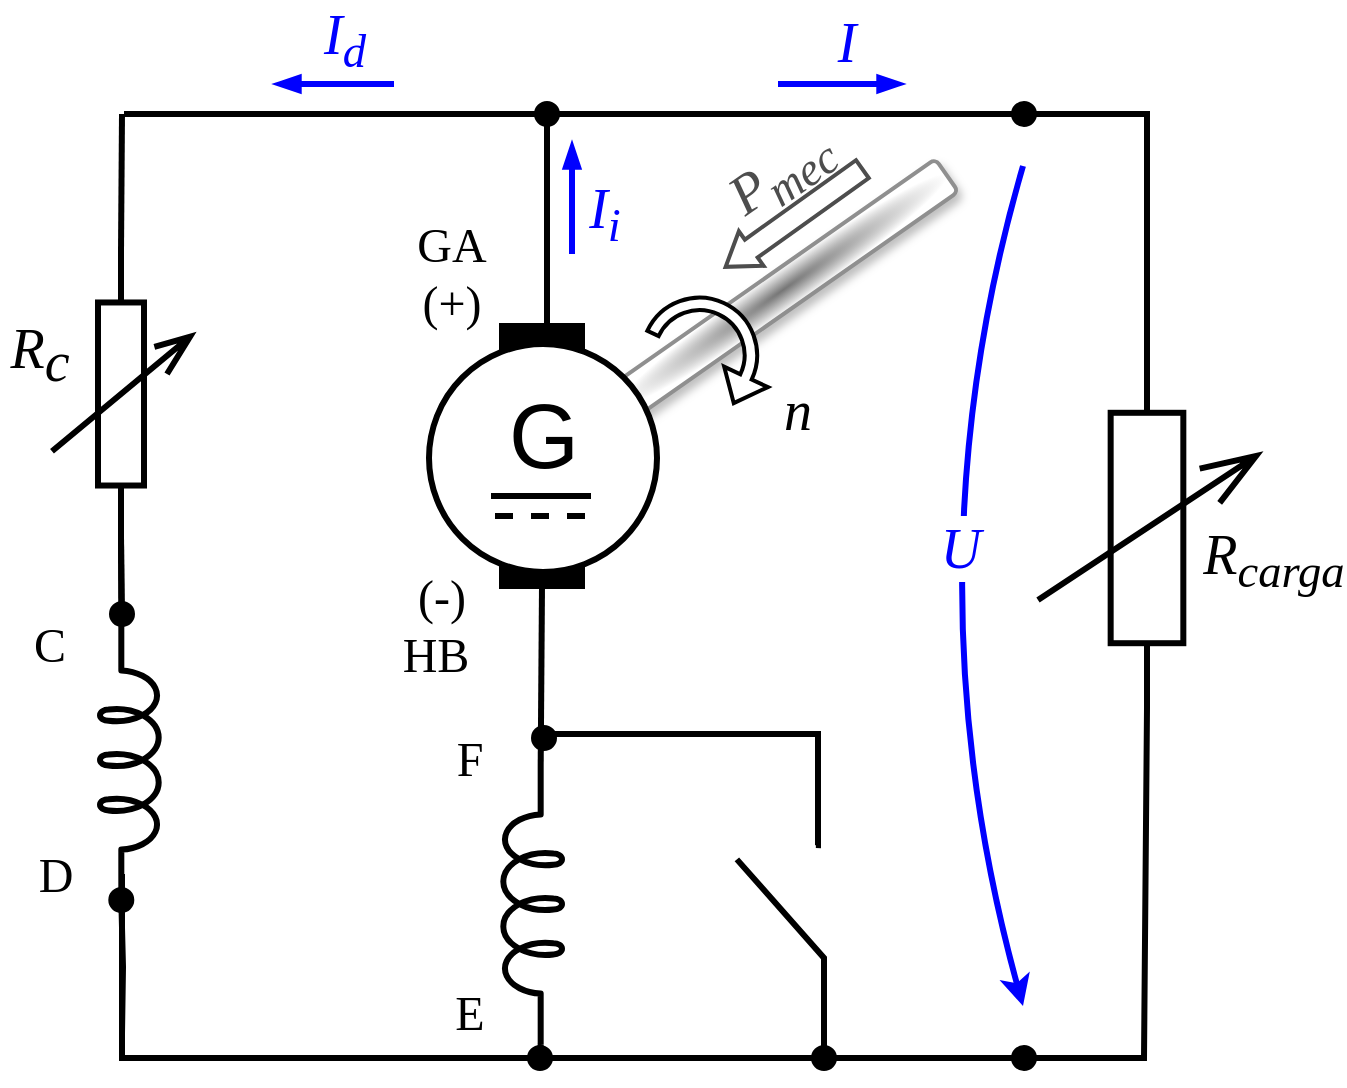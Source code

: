 <mxfile version="28.0.9">
  <diagram id="NRdxcHkZcPFNl6S1BZ1k" name="Página-1">
    <mxGraphModel dx="772" dy="494" grid="1" gridSize="10" guides="1" tooltips="1" connect="1" arrows="1" fold="1" page="1" pageScale="1" pageWidth="827" pageHeight="1169" background="none" math="0" shadow="0">
      <root>
        <mxCell id="0" />
        <mxCell id="1" parent="0" />
        <mxCell id="arvUL8lsrQ8Z9jREooVD-17" value="" style="rounded=1;whiteSpace=wrap;html=1;fontFamily=Times New Roman;fontSize=28;strokeWidth=2;rotation=-35;fillColor=#757575;gradientColor=#ffffff;gradientDirection=radial;strokeColor=#8F8F8F;shadow=1;glass=0;" parent="1" vertex="1">
          <mxGeometry x="419.5" y="408" width="200" height="20" as="geometry" />
        </mxCell>
        <mxCell id="EwHTVLRrVT_rf0cmMfTu-15" style="edgeStyle=orthogonalEdgeStyle;rounded=0;orthogonalLoop=1;jettySize=auto;html=1;endArrow=oval;endFill=1;endSize=10;strokeWidth=3;exitX=0.793;exitY=0.786;exitDx=0;exitDy=0;exitPerimeter=0;" parent="1" edge="1">
          <mxGeometry relative="1" as="geometry">
            <mxPoint x="400" y="642" as="targetPoint" />
            <mxPoint x="535.98" y="695.553" as="sourcePoint" />
            <Array as="points">
              <mxPoint x="537" y="696" />
              <mxPoint x="537" y="640" />
              <mxPoint x="400" y="640" />
            </Array>
          </mxGeometry>
        </mxCell>
        <mxCell id="EwHTVLRrVT_rf0cmMfTu-11" value="" style="pointerEvents=1;verticalLabelPosition=bottom;shadow=0;dashed=0;align=center;html=1;verticalAlign=top;shape=mxgraph.electrical.inductors.inductor_5;strokeWidth=3;rotation=-90;" parent="1" vertex="1">
          <mxGeometry x="324" y="710" width="140" height="30" as="geometry" />
        </mxCell>
        <mxCell id="EwHTVLRrVT_rf0cmMfTu-35" value="" style="endArrow=none;html=1;strokeWidth=3;exitX=1;exitY=0.5;exitDx=0;exitDy=0;entryX=1;entryY=0.645;entryDx=0;entryDy=0;entryPerimeter=0;" parent="1" source="EwHTVLRrVT_rf0cmMfTu-27" target="EwHTVLRrVT_rf0cmMfTu-11" edge="1">
          <mxGeometry width="50" height="50" relative="1" as="geometry">
            <mxPoint x="394" y="590" as="sourcePoint" />
            <mxPoint x="464" y="590" as="targetPoint" />
          </mxGeometry>
        </mxCell>
        <mxCell id="EwHTVLRrVT_rf0cmMfTu-46" value="" style="endArrow=none;html=1;strokeWidth=3;rounded=0;" parent="1" edge="1">
          <mxGeometry width="50" height="50" relative="1" as="geometry">
            <mxPoint x="189" y="710" as="sourcePoint" />
            <mxPoint x="399" y="802" as="targetPoint" />
            <Array as="points">
              <mxPoint x="189" y="802" />
            </Array>
          </mxGeometry>
        </mxCell>
        <mxCell id="EwHTVLRrVT_rf0cmMfTu-60" value="" style="html=1;shadow=0;dashed=0;align=center;verticalAlign=middle;shape=mxgraph.arrows2.uTurnArrow;dy=3.12;arrowHead=24.1;dx2=14.49;strokeColor=#000000;strokeWidth=2;fillColor=#FFFFFF;rotation=115;" parent="1" vertex="1">
          <mxGeometry x="484" y="399.5" width="14" height="66.5" as="geometry" />
        </mxCell>
        <mxCell id="EwHTVLRrVT_rf0cmMfTu-62" value="&lt;font style=&quot;font-size: 24px&quot; face=&quot;Verdana&quot;&gt;E&lt;/font&gt;" style="text;html=1;strokeColor=none;fillColor=none;align=center;verticalAlign=middle;whiteSpace=wrap;rounded=0;dashed=1;" parent="1" vertex="1">
          <mxGeometry x="342.5" y="770" width="40" height="20" as="geometry" />
        </mxCell>
        <mxCell id="EwHTVLRrVT_rf0cmMfTu-63" value="&lt;font style=&quot;font-size: 24px&quot; face=&quot;Verdana&quot;&gt;F&lt;/font&gt;" style="text;html=1;strokeColor=none;fillColor=none;align=center;verticalAlign=middle;whiteSpace=wrap;rounded=0;dashed=1;" parent="1" vertex="1">
          <mxGeometry x="342.5" y="643" width="40" height="20" as="geometry" />
        </mxCell>
        <mxCell id="EwHTVLRrVT_rf0cmMfTu-65" value="&lt;font style=&quot;font-size: 28px;&quot;&gt;&lt;i style=&quot;font-size: 28px;&quot;&gt;R&lt;sub style=&quot;font-size: 28px;&quot;&gt;c&lt;/sub&gt;&lt;/i&gt;&lt;/font&gt;" style="text;html=1;strokeColor=none;fillColor=none;align=center;verticalAlign=middle;whiteSpace=wrap;rounded=0;dashed=1;fontFamily=Times New Roman;fontSize=28;" parent="1" vertex="1">
          <mxGeometry x="128" y="440.5" width="40" height="20" as="geometry" />
        </mxCell>
        <mxCell id="EwHTVLRrVT_rf0cmMfTu-67" value="&lt;font face=&quot;Times New Roman&quot; size=&quot;1&quot;&gt;&lt;i style=&quot;font-size: 28px&quot;&gt;n&lt;/i&gt;&lt;/font&gt;" style="text;html=1;strokeColor=none;fillColor=none;align=center;verticalAlign=middle;whiteSpace=wrap;rounded=0;dashed=1;" parent="1" vertex="1">
          <mxGeometry x="507" y="468" width="40" height="20" as="geometry" />
        </mxCell>
        <mxCell id="EwHTVLRrVT_rf0cmMfTu-73" value="" style="endArrow=none;html=1;strokeWidth=3;" parent="1" edge="1">
          <mxGeometry width="50" height="50" relative="1" as="geometry">
            <mxPoint x="190" y="330" as="sourcePoint" />
            <mxPoint x="670" y="330" as="targetPoint" />
          </mxGeometry>
        </mxCell>
        <mxCell id="EwHTVLRrVT_rf0cmMfTu-74" value="" style="endArrow=oval;html=1;strokeWidth=3;endFill=1;endSize=10;" parent="1" edge="1">
          <mxGeometry width="50" height="50" relative="1" as="geometry">
            <mxPoint x="401.5" y="440" as="sourcePoint" />
            <mxPoint x="401.5" y="330" as="targetPoint" />
          </mxGeometry>
        </mxCell>
        <mxCell id="EwHTVLRrVT_rf0cmMfTu-27" value="" style="rounded=0;whiteSpace=wrap;html=1;strokeColor=#000000;strokeWidth=3;fillColor=#000000;rotation=90;" parent="1" vertex="1">
          <mxGeometry x="334" y="481" width="130" height="40" as="geometry" />
        </mxCell>
        <mxCell id="EwHTVLRrVT_rf0cmMfTu-28" value="" style="ellipse;whiteSpace=wrap;html=1;aspect=fixed;strokeColor=#000000;strokeWidth=3;fillColor=#FFFFFF;" parent="1" vertex="1">
          <mxGeometry x="342.5" y="445" width="114" height="114" as="geometry" />
        </mxCell>
        <mxCell id="EwHTVLRrVT_rf0cmMfTu-29" value="&lt;font style=&quot;font-size: 45px&quot;&gt;G&lt;/font&gt;" style="text;html=1;strokeColor=none;fillColor=none;align=center;verticalAlign=middle;whiteSpace=wrap;rounded=0;" parent="1" vertex="1">
          <mxGeometry x="379.5" y="481" width="40" height="20" as="geometry" />
        </mxCell>
        <mxCell id="EwHTVLRrVT_rf0cmMfTu-32" value="" style="group" parent="1" vertex="1" connectable="0">
          <mxGeometry x="373.5" y="521" width="52" height="10" as="geometry" />
        </mxCell>
        <mxCell id="EwHTVLRrVT_rf0cmMfTu-30" value="" style="endArrow=none;dashed=1;html=1;strokeWidth=3;" parent="EwHTVLRrVT_rf0cmMfTu-32" edge="1">
          <mxGeometry width="50" height="50" relative="1" as="geometry">
            <mxPoint x="2" y="10" as="sourcePoint" />
            <mxPoint x="52" y="10" as="targetPoint" />
          </mxGeometry>
        </mxCell>
        <mxCell id="EwHTVLRrVT_rf0cmMfTu-31" value="" style="endArrow=none;html=1;strokeWidth=3;" parent="EwHTVLRrVT_rf0cmMfTu-32" edge="1">
          <mxGeometry width="50" height="50" relative="1" as="geometry">
            <mxPoint as="sourcePoint" />
            <mxPoint x="50" as="targetPoint" />
          </mxGeometry>
        </mxCell>
        <mxCell id="EwHTVLRrVT_rf0cmMfTu-58" value="&lt;font style=&quot;font-size: 24px&quot; face=&quot;Verdana&quot;&gt;GA (+)&lt;/font&gt;" style="text;html=1;strokeColor=none;fillColor=none;align=center;verticalAlign=middle;whiteSpace=wrap;rounded=0;dashed=1;" parent="1" vertex="1">
          <mxGeometry x="333.5" y="400" width="40" height="20" as="geometry" />
        </mxCell>
        <mxCell id="EwHTVLRrVT_rf0cmMfTu-59" value="&lt;font style=&quot;font-size: 24px&quot; face=&quot;Verdana&quot;&gt;(-)&lt;br&gt;&lt;/font&gt;&lt;span style=&quot;font-family: &amp;#34;verdana&amp;#34; ; font-size: 24px&quot;&gt;HB&amp;nbsp;&lt;/span&gt;" style="text;html=1;strokeColor=none;fillColor=none;align=center;verticalAlign=middle;whiteSpace=wrap;rounded=0;dashed=1;" parent="1" vertex="1">
          <mxGeometry x="324" y="563" width="50" height="45.5" as="geometry" />
        </mxCell>
        <mxCell id="arvUL8lsrQ8Z9jREooVD-1" value="" style="endArrow=oval;html=1;strokeWidth=3;endFill=1;endSize=10;rounded=0;" parent="1" edge="1">
          <mxGeometry width="50" height="50" relative="1" as="geometry">
            <mxPoint x="700" y="802" as="sourcePoint" />
            <mxPoint x="540" y="802" as="targetPoint" />
            <Array as="points" />
          </mxGeometry>
        </mxCell>
        <mxCell id="arvUL8lsrQ8Z9jREooVD-2" style="edgeStyle=orthogonalEdgeStyle;rounded=0;orthogonalLoop=1;jettySize=auto;html=1;endArrow=oval;endFill=1;endSize=10;strokeWidth=3;exitX=0;exitY=0.645;exitDx=0;exitDy=0;exitPerimeter=0;" parent="1" source="EwHTVLRrVT_rf0cmMfTu-11" edge="1">
          <mxGeometry relative="1" as="geometry">
            <mxPoint x="398" y="802" as="targetPoint" />
            <mxPoint x="397.84" y="787.86" as="sourcePoint" />
          </mxGeometry>
        </mxCell>
        <mxCell id="arvUL8lsrQ8Z9jREooVD-3" value="" style="pointerEvents=1;verticalLabelPosition=bottom;shadow=0;dashed=0;align=center;html=1;verticalAlign=top;shape=mxgraph.electrical.inductors.inductor_5;strokeWidth=3;direction=south;" parent="1" vertex="1">
          <mxGeometry x="178" y="583" width="30" height="140" as="geometry" />
        </mxCell>
        <mxCell id="arvUL8lsrQ8Z9jREooVD-5" style="edgeStyle=orthogonalEdgeStyle;rounded=0;orthogonalLoop=1;jettySize=auto;html=1;endArrow=oval;endFill=1;endSize=10;strokeWidth=3;entryX=1;entryY=0.645;entryDx=0;entryDy=0;entryPerimeter=0;" parent="1" target="arvUL8lsrQ8Z9jREooVD-3" edge="1">
          <mxGeometry relative="1" as="geometry">
            <mxPoint x="410" y="652" as="targetPoint" />
            <mxPoint x="189" y="790" as="sourcePoint" />
          </mxGeometry>
        </mxCell>
        <mxCell id="arvUL8lsrQ8Z9jREooVD-6" value="" style="pointerEvents=1;verticalLabelPosition=bottom;shadow=0;dashed=0;align=center;html=1;verticalAlign=top;shape=mxgraph.electrical.resistors.variable_resistor_1;strokeWidth=3;rotation=-90;flipV=1;" parent="1" vertex="1">
          <mxGeometry x="117" y="435.5" width="143" height="69" as="geometry" />
        </mxCell>
        <mxCell id="arvUL8lsrQ8Z9jREooVD-10" value="" style="endArrow=none;html=1;rounded=0;entryX=0.722;entryY=0.067;entryDx=0;entryDy=0;entryPerimeter=0;strokeWidth=3;" parent="1" edge="1">
          <mxGeometry width="50" height="50" relative="1" as="geometry">
            <mxPoint x="400" y="802" as="sourcePoint" />
            <mxPoint x="496.435" y="702.689" as="targetPoint" />
            <Array as="points">
              <mxPoint x="450" y="802" />
              <mxPoint x="540" y="802" />
              <mxPoint x="540" y="752" />
            </Array>
          </mxGeometry>
        </mxCell>
        <mxCell id="arvUL8lsrQ8Z9jREooVD-11" value="&lt;font style=&quot;font-size: 24px&quot; face=&quot;Verdana&quot;&gt;D&lt;/font&gt;" style="text;html=1;strokeColor=none;fillColor=none;align=center;verticalAlign=middle;whiteSpace=wrap;rounded=0;dashed=1;" parent="1" vertex="1">
          <mxGeometry x="136" y="701" width="40" height="20" as="geometry" />
        </mxCell>
        <mxCell id="arvUL8lsrQ8Z9jREooVD-12" value="&lt;font style=&quot;font-size: 24px&quot; face=&quot;Verdana&quot;&gt;C&lt;/font&gt;" style="text;html=1;strokeColor=none;fillColor=none;align=center;verticalAlign=middle;whiteSpace=wrap;rounded=0;dashed=1;" parent="1" vertex="1">
          <mxGeometry x="133" y="586" width="40" height="20" as="geometry" />
        </mxCell>
        <mxCell id="arvUL8lsrQ8Z9jREooVD-14" value="" style="pointerEvents=1;verticalLabelPosition=bottom;shadow=0;dashed=0;align=center;html=1;verticalAlign=top;shape=mxgraph.electrical.resistors.variable_resistor_1;strokeWidth=3;rotation=-90;flipV=1;" parent="1" vertex="1">
          <mxGeometry x="611.5" y="482.5" width="180" height="109" as="geometry" />
        </mxCell>
        <mxCell id="arvUL8lsrQ8Z9jREooVD-19" value="" style="endArrow=none;html=1;strokeWidth=3;entryX=1;entryY=0.5;entryDx=0;entryDy=0;entryPerimeter=0;" parent="1" target="arvUL8lsrQ8Z9jREooVD-6" edge="1">
          <mxGeometry width="50" height="50" relative="1" as="geometry">
            <mxPoint x="189" y="330" as="sourcePoint" />
            <mxPoint x="188.5" y="398.5" as="targetPoint" />
          </mxGeometry>
        </mxCell>
        <mxCell id="arvUL8lsrQ8Z9jREooVD-21" value="" style="endArrow=none;html=1;strokeWidth=3;entryX=0;entryY=0.645;entryDx=0;entryDy=0;entryPerimeter=0;exitX=0;exitY=0.5;exitDx=0;exitDy=0;exitPerimeter=0;" parent="1" source="arvUL8lsrQ8Z9jREooVD-6" target="arvUL8lsrQ8Z9jREooVD-3" edge="1">
          <mxGeometry width="50" height="50" relative="1" as="geometry">
            <mxPoint x="240.5" y="531" as="sourcePoint" />
            <mxPoint x="240" y="599.5" as="targetPoint" />
          </mxGeometry>
        </mxCell>
        <mxCell id="arvUL8lsrQ8Z9jREooVD-23" value="" style="endArrow=blockThin;html=1;rounded=0;fontFamily=Times New Roman;fontSize=28;strokeWidth=3;endFill=1;strokeColor=#0000FF;" parent="1" edge="1">
          <mxGeometry width="50" height="50" relative="1" as="geometry">
            <mxPoint x="325" y="315" as="sourcePoint" />
            <mxPoint x="265" y="315" as="targetPoint" />
          </mxGeometry>
        </mxCell>
        <mxCell id="arvUL8lsrQ8Z9jREooVD-29" value="&lt;i&gt;I&lt;sub&gt;d&lt;/sub&gt;&lt;/i&gt;" style="edgeLabel;html=1;align=center;verticalAlign=middle;resizable=0;points=[];fontSize=28;fontFamily=Times New Roman;fontColor=#0000FF;" parent="arvUL8lsrQ8Z9jREooVD-23" vertex="1" connectable="0">
          <mxGeometry x="0.428" y="-2" relative="1" as="geometry">
            <mxPoint x="18" y="-20" as="offset" />
          </mxGeometry>
        </mxCell>
        <mxCell id="arvUL8lsrQ8Z9jREooVD-24" value="" style="endArrow=blockThin;html=1;rounded=0;fontFamily=Times New Roman;fontSize=28;strokeWidth=3;endFill=1;strokeColor=#0000FF;" parent="1" edge="1">
          <mxGeometry width="50" height="50" relative="1" as="geometry">
            <mxPoint x="414" y="400" as="sourcePoint" />
            <mxPoint x="414" y="344" as="targetPoint" />
          </mxGeometry>
        </mxCell>
        <mxCell id="arvUL8lsrQ8Z9jREooVD-27" value="&lt;font color=&quot;#0000ff&quot;&gt;&lt;i&gt;I&lt;sub&gt;i&lt;/sub&gt;&lt;/i&gt;&lt;/font&gt;" style="edgeLabel;html=1;align=center;verticalAlign=middle;resizable=0;points=[];fontSize=28;fontFamily=Times New Roman;" parent="arvUL8lsrQ8Z9jREooVD-24" vertex="1" connectable="0">
          <mxGeometry x="-0.33" relative="1" as="geometry">
            <mxPoint x="16" y="-1" as="offset" />
          </mxGeometry>
        </mxCell>
        <mxCell id="arvUL8lsrQ8Z9jREooVD-22" value="" style="endArrow=blockThin;html=1;rounded=0;fontFamily=Times New Roman;fontSize=28;strokeWidth=3;endFill=1;strokeColor=#0000FF;" parent="1" edge="1">
          <mxGeometry width="50" height="50" relative="1" as="geometry">
            <mxPoint x="517" y="315" as="sourcePoint" />
            <mxPoint x="580" y="315" as="targetPoint" />
          </mxGeometry>
        </mxCell>
        <mxCell id="arvUL8lsrQ8Z9jREooVD-28" value="&lt;i&gt;I&lt;/i&gt;" style="edgeLabel;html=1;align=center;verticalAlign=middle;resizable=0;points=[];fontSize=28;fontFamily=Times New Roman;fontColor=#0000FF;" parent="arvUL8lsrQ8Z9jREooVD-22" vertex="1" connectable="0">
          <mxGeometry x="0.258" y="3" relative="1" as="geometry">
            <mxPoint x="-6" y="-18" as="offset" />
          </mxGeometry>
        </mxCell>
        <mxCell id="arvUL8lsrQ8Z9jREooVD-30" style="edgeStyle=orthogonalEdgeStyle;rounded=0;orthogonalLoop=1;jettySize=auto;html=1;endArrow=oval;endFill=1;endSize=10;strokeWidth=3;exitX=1;exitY=0.5;exitDx=0;exitDy=0;exitPerimeter=0;" parent="1" source="arvUL8lsrQ8Z9jREooVD-14" edge="1">
          <mxGeometry relative="1" as="geometry">
            <mxPoint x="640" y="330" as="targetPoint" />
            <mxPoint x="799.94" y="419.94" as="sourcePoint" />
            <Array as="points">
              <mxPoint x="702" y="330" />
            </Array>
          </mxGeometry>
        </mxCell>
        <mxCell id="arvUL8lsrQ8Z9jREooVD-32" value="" style="endArrow=oval;html=1;strokeWidth=3;endFill=1;endSize=10;rounded=0;exitX=0;exitY=0.5;exitDx=0;exitDy=0;exitPerimeter=0;" parent="1" source="arvUL8lsrQ8Z9jREooVD-14" edge="1">
          <mxGeometry width="50" height="50" relative="1" as="geometry">
            <mxPoint x="802" y="802" as="sourcePoint" />
            <mxPoint x="640" y="802" as="targetPoint" />
            <Array as="points">
              <mxPoint x="700" y="802" />
            </Array>
          </mxGeometry>
        </mxCell>
        <mxCell id="arvUL8lsrQ8Z9jREooVD-34" value="" style="curved=1;endArrow=classic;html=1;rounded=0;fontFamily=Times New Roman;fontSize=28;fontColor=#0000FF;strokeColor=#0000FF;strokeWidth=3;" parent="1" edge="1">
          <mxGeometry width="50" height="50" relative="1" as="geometry">
            <mxPoint x="639.5" y="356" as="sourcePoint" />
            <mxPoint x="639.5" y="776" as="targetPoint" />
            <Array as="points">
              <mxPoint x="580" y="560" />
            </Array>
          </mxGeometry>
        </mxCell>
        <mxCell id="arvUL8lsrQ8Z9jREooVD-35" value="&lt;i&gt;U&lt;/i&gt;" style="edgeLabel;html=1;align=center;verticalAlign=middle;resizable=0;points=[];fontSize=28;fontFamily=Times New Roman;fontColor=#0000FF;" parent="arvUL8lsrQ8Z9jREooVD-34" vertex="1" connectable="0">
          <mxGeometry x="-0.12" y="23" relative="1" as="geometry">
            <mxPoint as="offset" />
          </mxGeometry>
        </mxCell>
        <mxCell id="arvUL8lsrQ8Z9jREooVD-36" value="&lt;font style=&quot;font-size: 28px&quot; face=&quot;Times New Roman&quot;&gt;&lt;i&gt;R&lt;sub&gt;carga&lt;/sub&gt;&lt;/i&gt;&lt;/font&gt;" style="text;html=1;strokeColor=none;fillColor=none;align=center;verticalAlign=middle;whiteSpace=wrap;rounded=0;dashed=1;" parent="1" vertex="1">
          <mxGeometry x="730" y="543" width="70" height="20" as="geometry" />
        </mxCell>
        <mxCell id="arvUL8lsrQ8Z9jREooVD-37" style="edgeStyle=orthogonalEdgeStyle;rounded=0;orthogonalLoop=1;jettySize=auto;html=1;endArrow=oval;endFill=1;endSize=10;strokeWidth=3;exitX=0;exitY=0.5;exitDx=0;exitDy=0;exitPerimeter=0;" parent="1" source="arvUL8lsrQ8Z9jREooVD-6" edge="1">
          <mxGeometry relative="1" as="geometry">
            <mxPoint x="189" y="580" as="targetPoint" />
            <mxPoint x="190" y="550" as="sourcePoint" />
            <Array as="points">
              <mxPoint x="189" y="542" />
            </Array>
          </mxGeometry>
        </mxCell>
        <mxCell id="arvUL8lsrQ8Z9jREooVD-38" value="" style="shape=flexArrow;endArrow=classic;html=1;rounded=0;fontFamily=Times New Roman;fontSize=28;fontColor=#4D4D4D;strokeColor=#4D4D4D;strokeWidth=2;endWidth=8.276;endSize=4.579;" parent="1" edge="1">
          <mxGeometry width="50" height="50" relative="1" as="geometry">
            <mxPoint x="560" y="357" as="sourcePoint" />
            <mxPoint x="490" y="407" as="targetPoint" />
          </mxGeometry>
        </mxCell>
        <mxCell id="arvUL8lsrQ8Z9jREooVD-40" value="&lt;i&gt;P&lt;sub&gt;mec&lt;/sub&gt;&lt;/i&gt;" style="text;html=1;strokeColor=none;fillColor=none;align=center;verticalAlign=middle;whiteSpace=wrap;rounded=0;shadow=0;glass=0;sketch=1;fontFamily=Times New Roman;fontSize=28;fontColor=#4D4D4D;rotation=-35;" parent="1" vertex="1">
          <mxGeometry x="489" y="345" width="60" height="30" as="geometry" />
        </mxCell>
      </root>
    </mxGraphModel>
  </diagram>
</mxfile>
